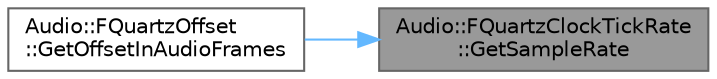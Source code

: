 digraph "Audio::FQuartzClockTickRate::GetSampleRate"
{
 // INTERACTIVE_SVG=YES
 // LATEX_PDF_SIZE
  bgcolor="transparent";
  edge [fontname=Helvetica,fontsize=10,labelfontname=Helvetica,labelfontsize=10];
  node [fontname=Helvetica,fontsize=10,shape=box,height=0.2,width=0.4];
  rankdir="RL";
  Node1 [id="Node000001",label="Audio::FQuartzClockTickRate\l::GetSampleRate",height=0.2,width=0.4,color="gray40", fillcolor="grey60", style="filled", fontcolor="black",tooltip=" "];
  Node1 -> Node2 [id="edge1_Node000001_Node000002",dir="back",color="steelblue1",style="solid",tooltip=" "];
  Node2 [id="Node000002",label="Audio::FQuartzOffset\l::GetOffsetInAudioFrames",height=0.2,width=0.4,color="grey40", fillcolor="white", style="filled",URL="$d6/d79/structAudio_1_1FQuartzOffset.html#aa8d7050adf78707c28785ed4654a7c7b",tooltip=" "];
}
